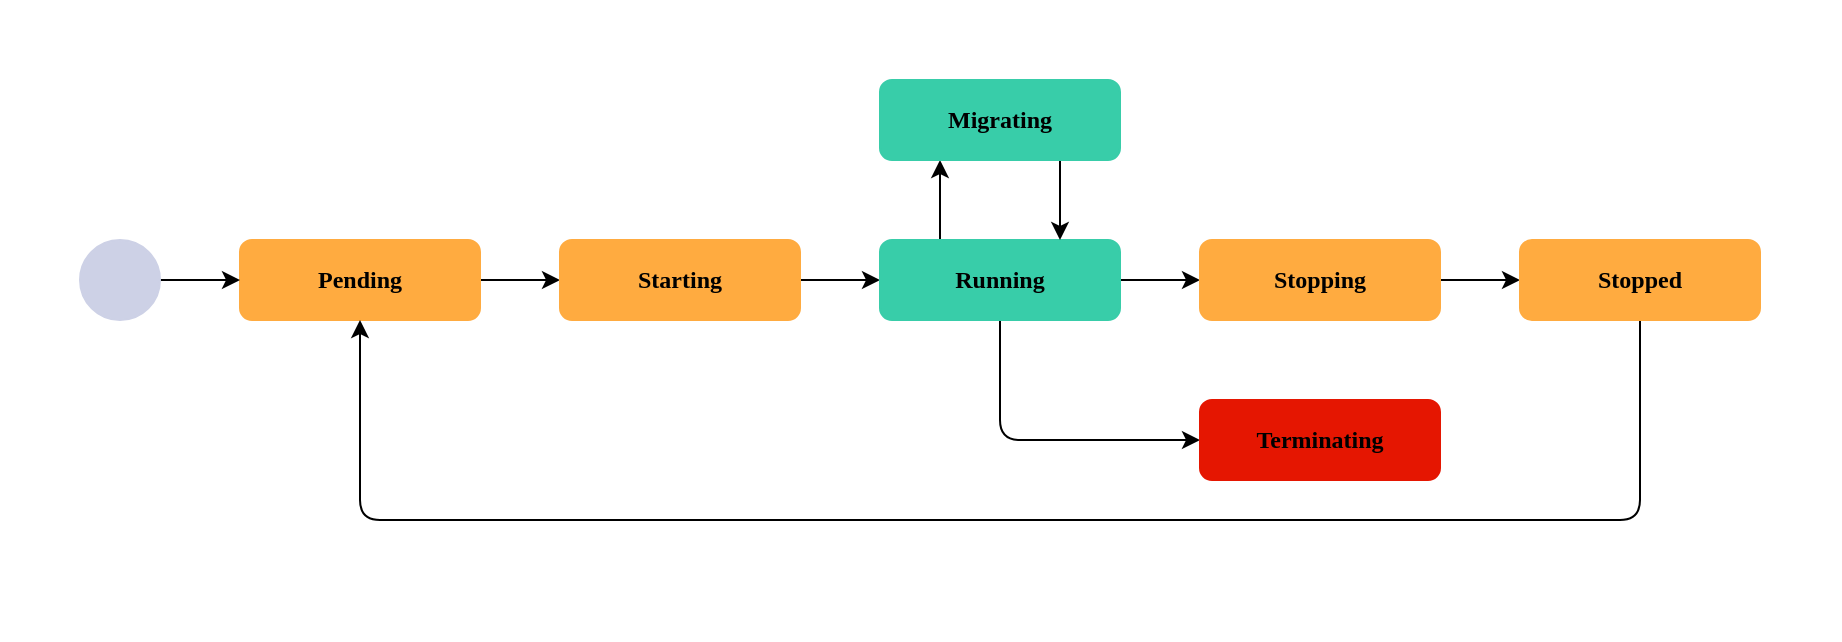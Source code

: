 <mxfile>
    <diagram id="-5E3OOl_wS6CpQgcNwlI" name="Page-1">
        <mxGraphModel dx="950" dy="626" grid="1" gridSize="10" guides="1" tooltips="1" connect="1" arrows="1" fold="1" page="1" pageScale="1" pageWidth="850" pageHeight="1100" math="0" shadow="0">
            <root>
                <mxCell id="0"/>
                <mxCell id="1" parent="0"/>
                <mxCell id="4agplsDorBg9otL4luk2-18" value="" style="rounded=0;whiteSpace=wrap;html=1;labelBackgroundColor=none;fontFamily=JetBrains Mono;fontSource=https%3A%2F%2Ffonts.googleapis.com%2Fcss%3Ffamily%3DJetBrains%2BMono;fontColor=default;fillColor=default;gradientColor=none;strokeColor=none;" vertex="1" parent="1">
                    <mxGeometry x="40" y="40" width="920" height="320" as="geometry"/>
                </mxCell>
                <mxCell id="4agplsDorBg9otL4luk2-10" style="edgeStyle=none;html=1;exitX=1;exitY=0.5;exitDx=0;exitDy=0;entryX=0;entryY=0.5;entryDx=0;entryDy=0;fontFamily=JetBrains Mono;fontSource=https%3A%2F%2Ffonts.googleapis.com%2Fcss%3Ffamily%3DJetBrains%2BMono;labelBackgroundColor=none;fontColor=default;" edge="1" parent="1" source="4agplsDorBg9otL4luk2-1" target="4agplsDorBg9otL4luk2-4">
                    <mxGeometry relative="1" as="geometry"/>
                </mxCell>
                <mxCell id="4agplsDorBg9otL4luk2-1" value="Pending" style="rounded=1;whiteSpace=wrap;html=1;fillColor=#ffab40;strokeColor=#ffab40;fontFamily=JetBrains Mono;fontSource=https%3A%2F%2Ffonts.googleapis.com%2Fcss%3Ffamily%3DJetBrains%2BMono;fontStyle=1;fontColor=default;labelBackgroundColor=none;" vertex="1" parent="1">
                    <mxGeometry x="160" y="160" width="120" height="40" as="geometry"/>
                </mxCell>
                <mxCell id="4agplsDorBg9otL4luk2-3" style="edgeStyle=none;html=1;exitX=1;exitY=0.5;exitDx=0;exitDy=0;entryX=0;entryY=0.5;entryDx=0;entryDy=0;labelBackgroundColor=none;fontColor=default;" edge="1" parent="1" source="4agplsDorBg9otL4luk2-2" target="4agplsDorBg9otL4luk2-1">
                    <mxGeometry relative="1" as="geometry"/>
                </mxCell>
                <mxCell id="4agplsDorBg9otL4luk2-2" value="" style="ellipse;whiteSpace=wrap;html=1;aspect=fixed;fillColor=#cdd1e6;strokeColor=#cdd1e6;labelBackgroundColor=none;fontColor=default;" vertex="1" parent="1">
                    <mxGeometry x="80" y="160" width="40" height="40" as="geometry"/>
                </mxCell>
                <mxCell id="4agplsDorBg9otL4luk2-11" style="edgeStyle=none;html=1;exitX=1;exitY=0.5;exitDx=0;exitDy=0;fontFamily=JetBrains Mono;fontSource=https%3A%2F%2Ffonts.googleapis.com%2Fcss%3Ffamily%3DJetBrains%2BMono;labelBackgroundColor=none;fontColor=default;" edge="1" parent="1" source="4agplsDorBg9otL4luk2-4" target="4agplsDorBg9otL4luk2-5">
                    <mxGeometry relative="1" as="geometry"/>
                </mxCell>
                <mxCell id="4agplsDorBg9otL4luk2-4" value="Starting" style="rounded=1;whiteSpace=wrap;html=1;fillColor=#ffab40;strokeColor=#ffab40;fontFamily=JetBrains Mono;fontSource=https%3A%2F%2Ffonts.googleapis.com%2Fcss%3Ffamily%3DJetBrains%2BMono;fontStyle=1;fontColor=default;labelBackgroundColor=none;" vertex="1" parent="1">
                    <mxGeometry x="320" y="160" width="120" height="40" as="geometry"/>
                </mxCell>
                <mxCell id="4agplsDorBg9otL4luk2-12" style="edgeStyle=none;html=1;exitX=1;exitY=0.5;exitDx=0;exitDy=0;entryX=0;entryY=0.5;entryDx=0;entryDy=0;fontFamily=JetBrains Mono;fontSource=https%3A%2F%2Ffonts.googleapis.com%2Fcss%3Ffamily%3DJetBrains%2BMono;labelBackgroundColor=none;fontColor=default;" edge="1" parent="1" source="4agplsDorBg9otL4luk2-5" target="4agplsDorBg9otL4luk2-7">
                    <mxGeometry relative="1" as="geometry"/>
                </mxCell>
                <mxCell id="4agplsDorBg9otL4luk2-14" style="edgeStyle=orthogonalEdgeStyle;html=1;exitX=0.5;exitY=1;exitDx=0;exitDy=0;entryX=0;entryY=0.5;entryDx=0;entryDy=0;fontFamily=JetBrains Mono;fontSource=https%3A%2F%2Ffonts.googleapis.com%2Fcss%3Ffamily%3DJetBrains%2BMono;labelBackgroundColor=none;fontColor=default;" edge="1" parent="1" source="4agplsDorBg9otL4luk2-5" target="4agplsDorBg9otL4luk2-9">
                    <mxGeometry relative="1" as="geometry"/>
                </mxCell>
                <mxCell id="4agplsDorBg9otL4luk2-15" style="edgeStyle=none;html=1;exitX=0.25;exitY=0;exitDx=0;exitDy=0;entryX=0.25;entryY=1;entryDx=0;entryDy=0;fontFamily=JetBrains Mono;fontSource=https%3A%2F%2Ffonts.googleapis.com%2Fcss%3Ffamily%3DJetBrains%2BMono;labelBackgroundColor=none;fontColor=default;" edge="1" parent="1" source="4agplsDorBg9otL4luk2-5" target="4agplsDorBg9otL4luk2-6">
                    <mxGeometry relative="1" as="geometry"/>
                </mxCell>
                <mxCell id="4agplsDorBg9otL4luk2-5" value="Running" style="rounded=1;whiteSpace=wrap;html=1;fillColor=#38cda9;strokeColor=#38cda9;fontFamily=JetBrains Mono;fontSource=https%3A%2F%2Ffonts.googleapis.com%2Fcss%3Ffamily%3DJetBrains%2BMono;fontStyle=1;fontColor=default;labelBackgroundColor=none;" vertex="1" parent="1">
                    <mxGeometry x="480" y="160" width="120" height="40" as="geometry"/>
                </mxCell>
                <mxCell id="4agplsDorBg9otL4luk2-16" style="edgeStyle=none;html=1;exitX=0.75;exitY=1;exitDx=0;exitDy=0;entryX=0.75;entryY=0;entryDx=0;entryDy=0;fontFamily=JetBrains Mono;fontSource=https%3A%2F%2Ffonts.googleapis.com%2Fcss%3Ffamily%3DJetBrains%2BMono;labelBackgroundColor=none;fontColor=default;" edge="1" parent="1" source="4agplsDorBg9otL4luk2-6" target="4agplsDorBg9otL4luk2-5">
                    <mxGeometry relative="1" as="geometry"/>
                </mxCell>
                <mxCell id="4agplsDorBg9otL4luk2-6" value="Migrating" style="rounded=1;whiteSpace=wrap;html=1;fillColor=#38cda9;strokeColor=#38cda9;fontFamily=JetBrains Mono;fontSource=https%3A%2F%2Ffonts.googleapis.com%2Fcss%3Ffamily%3DJetBrains%2BMono;fontStyle=1;fontColor=default;labelBackgroundColor=none;" vertex="1" parent="1">
                    <mxGeometry x="480" y="80" width="120" height="40" as="geometry"/>
                </mxCell>
                <mxCell id="4agplsDorBg9otL4luk2-13" style="edgeStyle=none;html=1;exitX=1;exitY=0.5;exitDx=0;exitDy=0;entryX=0;entryY=0.5;entryDx=0;entryDy=0;fontFamily=JetBrains Mono;fontSource=https%3A%2F%2Ffonts.googleapis.com%2Fcss%3Ffamily%3DJetBrains%2BMono;labelBackgroundColor=none;fontColor=default;" edge="1" parent="1" source="4agplsDorBg9otL4luk2-7" target="4agplsDorBg9otL4luk2-8">
                    <mxGeometry relative="1" as="geometry"/>
                </mxCell>
                <mxCell id="4agplsDorBg9otL4luk2-7" value="Stopping" style="rounded=1;whiteSpace=wrap;html=1;fillColor=#ffab40;strokeColor=#ffab40;fontFamily=JetBrains Mono;fontSource=https%3A%2F%2Ffonts.googleapis.com%2Fcss%3Ffamily%3DJetBrains%2BMono;fontStyle=1;fontColor=default;labelBackgroundColor=none;" vertex="1" parent="1">
                    <mxGeometry x="640" y="160" width="120" height="40" as="geometry"/>
                </mxCell>
                <mxCell id="4agplsDorBg9otL4luk2-17" style="edgeStyle=orthogonalEdgeStyle;html=1;exitX=0.5;exitY=1;exitDx=0;exitDy=0;entryX=0.5;entryY=1;entryDx=0;entryDy=0;fontFamily=JetBrains Mono;fontSource=https%3A%2F%2Ffonts.googleapis.com%2Fcss%3Ffamily%3DJetBrains%2BMono;labelBackgroundColor=none;fontColor=default;" edge="1" parent="1" source="4agplsDorBg9otL4luk2-8" target="4agplsDorBg9otL4luk2-1">
                    <mxGeometry relative="1" as="geometry">
                        <Array as="points">
                            <mxPoint x="860" y="300"/>
                            <mxPoint x="220" y="300"/>
                        </Array>
                    </mxGeometry>
                </mxCell>
                <mxCell id="4agplsDorBg9otL4luk2-8" value="Stopped" style="rounded=1;whiteSpace=wrap;html=1;fillColor=#ffab40;strokeColor=#ffab40;fontFamily=JetBrains Mono;fontSource=https%3A%2F%2Ffonts.googleapis.com%2Fcss%3Ffamily%3DJetBrains%2BMono;fontStyle=1;fontColor=default;labelBackgroundColor=none;" vertex="1" parent="1">
                    <mxGeometry x="800" y="160" width="120" height="40" as="geometry"/>
                </mxCell>
                <mxCell id="4agplsDorBg9otL4luk2-9" value="Terminating" style="rounded=1;whiteSpace=wrap;html=1;fillColor=#e51601;strokeColor=#e51601;fontFamily=JetBrains Mono;fontSource=https%3A%2F%2Ffonts.googleapis.com%2Fcss%3Ffamily%3DJetBrains%2BMono;fontStyle=1;fontColor=default;labelBackgroundColor=none;" vertex="1" parent="1">
                    <mxGeometry x="640" y="240" width="120" height="40" as="geometry"/>
                </mxCell>
            </root>
        </mxGraphModel>
    </diagram>
</mxfile>
